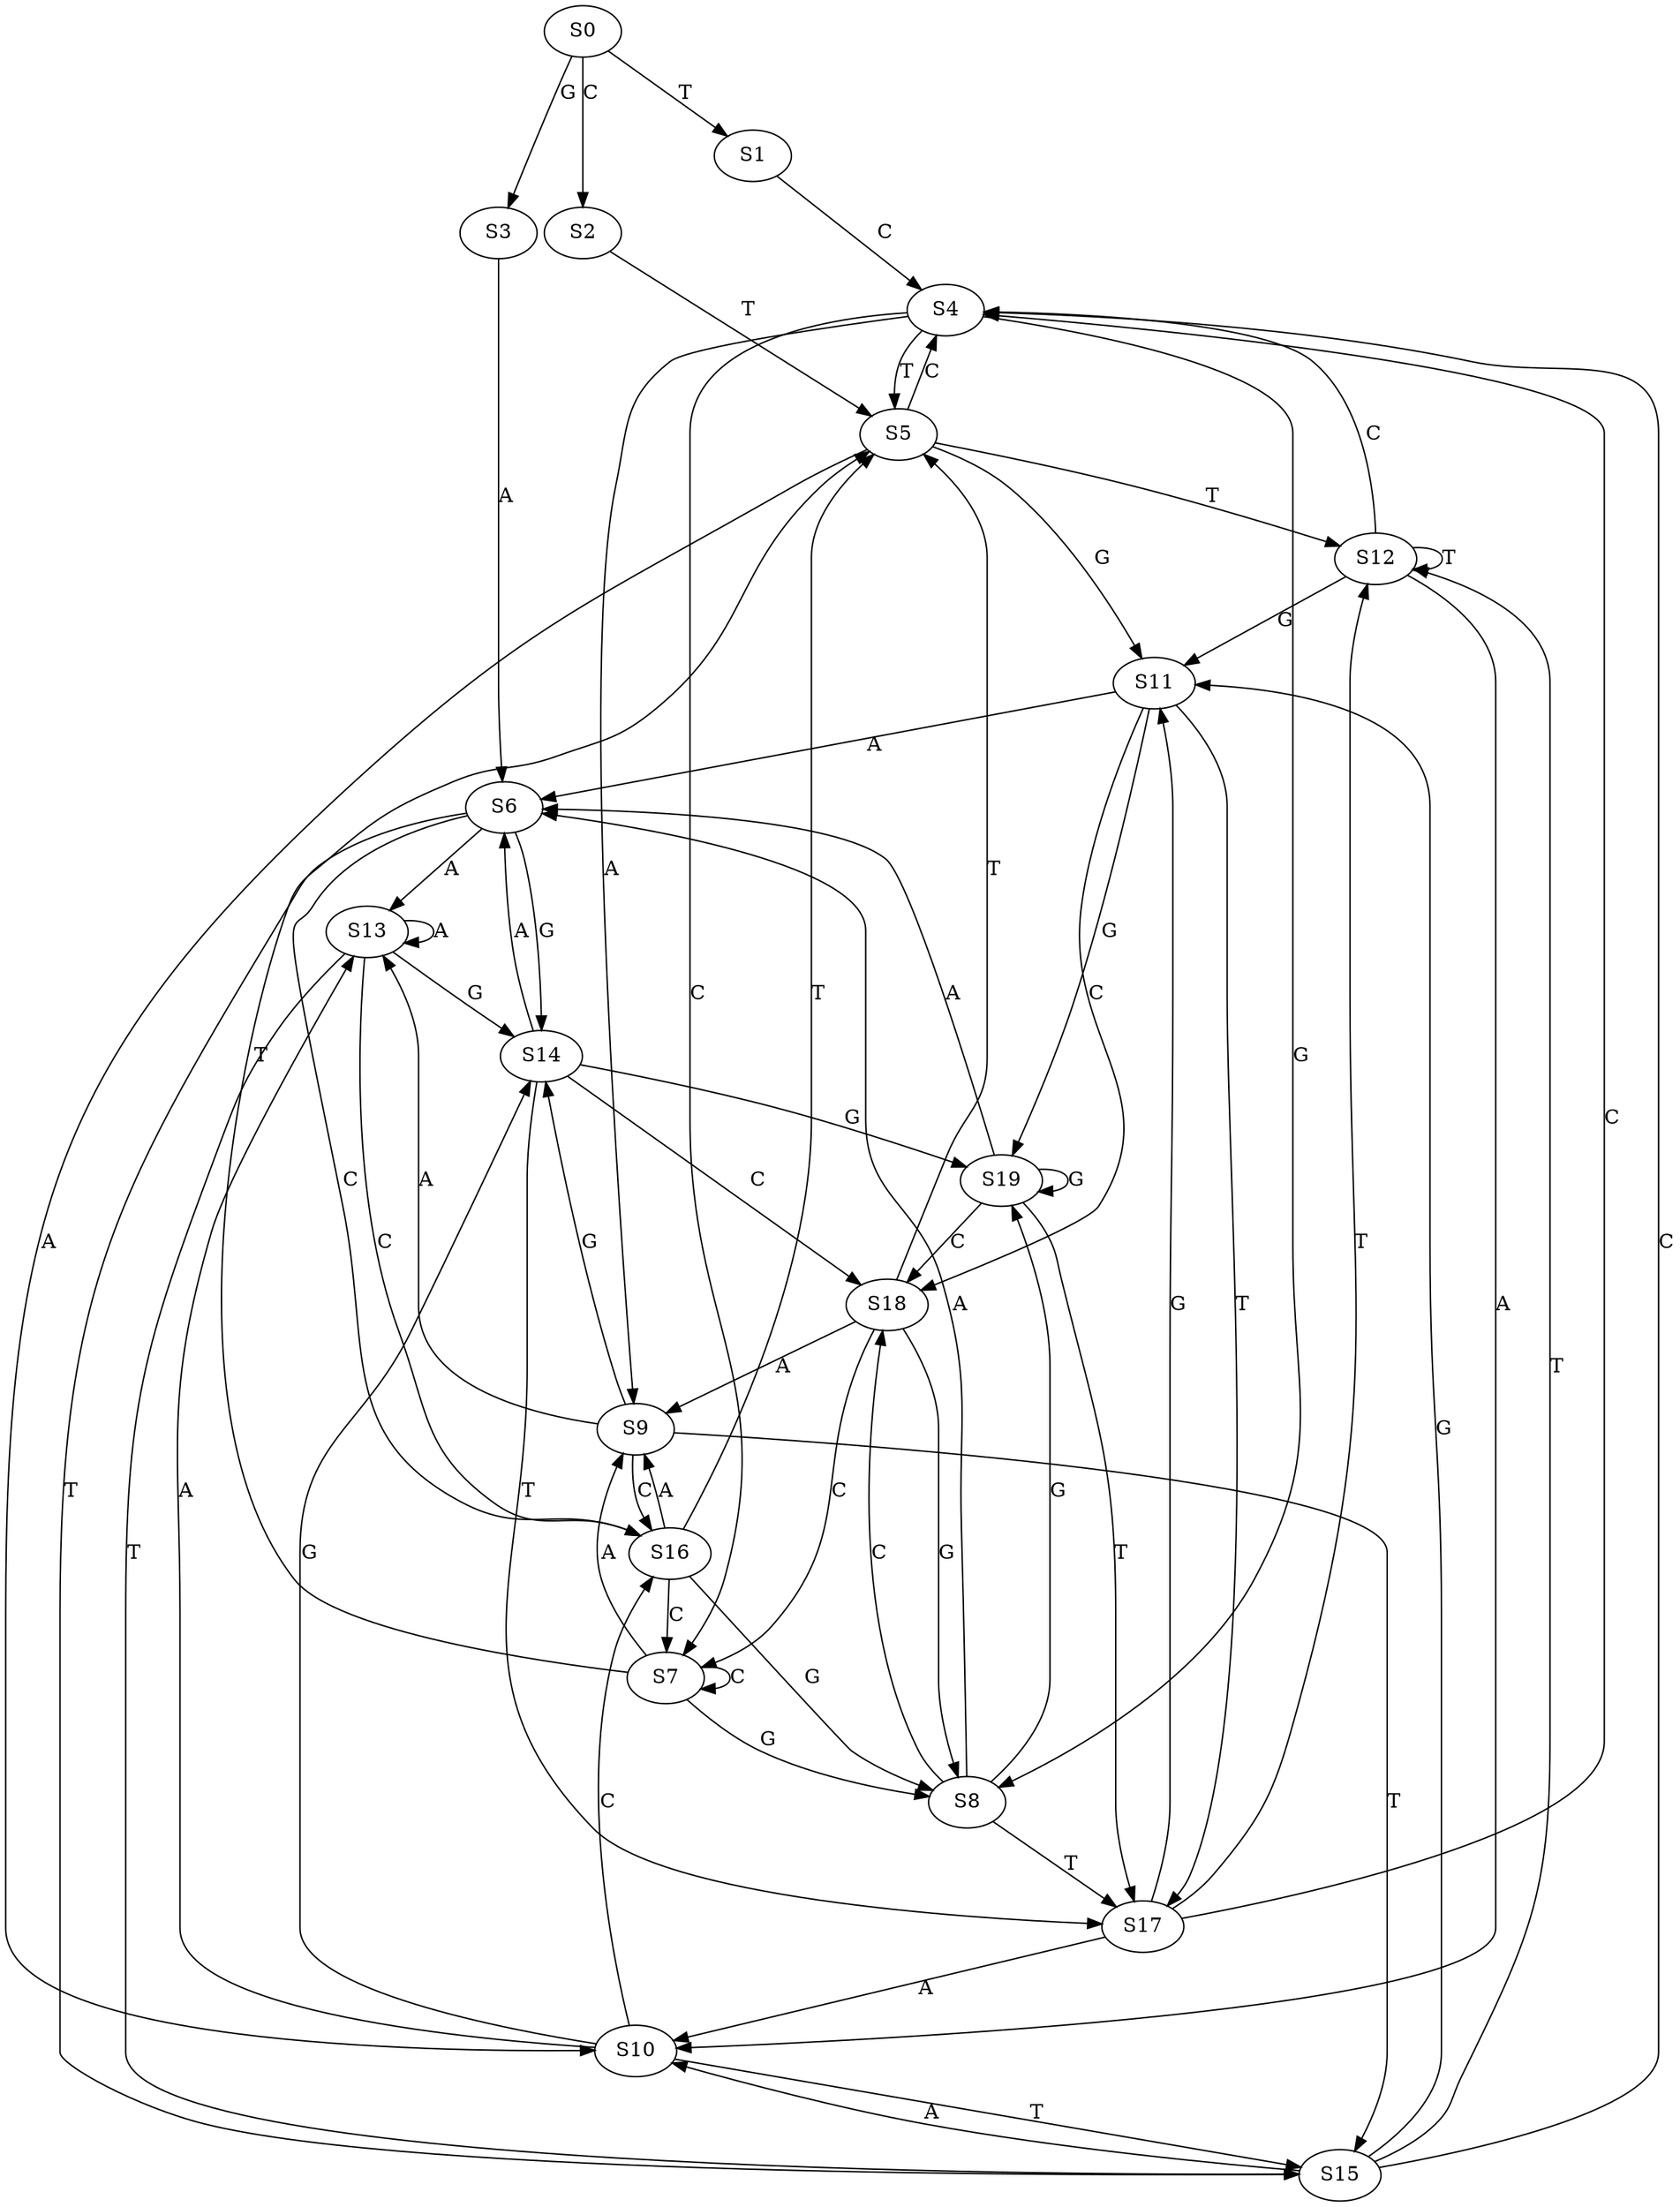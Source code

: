 strict digraph  {
	S0 -> S1 [ label = T ];
	S0 -> S2 [ label = C ];
	S0 -> S3 [ label = G ];
	S1 -> S4 [ label = C ];
	S2 -> S5 [ label = T ];
	S3 -> S6 [ label = A ];
	S4 -> S7 [ label = C ];
	S4 -> S8 [ label = G ];
	S4 -> S5 [ label = T ];
	S4 -> S9 [ label = A ];
	S5 -> S10 [ label = A ];
	S5 -> S4 [ label = C ];
	S5 -> S11 [ label = G ];
	S5 -> S12 [ label = T ];
	S6 -> S13 [ label = A ];
	S6 -> S14 [ label = G ];
	S6 -> S15 [ label = T ];
	S6 -> S16 [ label = C ];
	S7 -> S8 [ label = G ];
	S7 -> S9 [ label = A ];
	S7 -> S7 [ label = C ];
	S7 -> S5 [ label = T ];
	S8 -> S17 [ label = T ];
	S8 -> S18 [ label = C ];
	S8 -> S19 [ label = G ];
	S8 -> S6 [ label = A ];
	S9 -> S14 [ label = G ];
	S9 -> S16 [ label = C ];
	S9 -> S13 [ label = A ];
	S9 -> S15 [ label = T ];
	S10 -> S14 [ label = G ];
	S10 -> S15 [ label = T ];
	S10 -> S13 [ label = A ];
	S10 -> S16 [ label = C ];
	S11 -> S19 [ label = G ];
	S11 -> S18 [ label = C ];
	S11 -> S17 [ label = T ];
	S11 -> S6 [ label = A ];
	S12 -> S4 [ label = C ];
	S12 -> S11 [ label = G ];
	S12 -> S12 [ label = T ];
	S12 -> S10 [ label = A ];
	S13 -> S16 [ label = C ];
	S13 -> S13 [ label = A ];
	S13 -> S14 [ label = G ];
	S13 -> S15 [ label = T ];
	S14 -> S6 [ label = A ];
	S14 -> S18 [ label = C ];
	S14 -> S17 [ label = T ];
	S14 -> S19 [ label = G ];
	S15 -> S4 [ label = C ];
	S15 -> S11 [ label = G ];
	S15 -> S10 [ label = A ];
	S15 -> S12 [ label = T ];
	S16 -> S8 [ label = G ];
	S16 -> S7 [ label = C ];
	S16 -> S9 [ label = A ];
	S16 -> S5 [ label = T ];
	S17 -> S10 [ label = A ];
	S17 -> S12 [ label = T ];
	S17 -> S4 [ label = C ];
	S17 -> S11 [ label = G ];
	S18 -> S8 [ label = G ];
	S18 -> S5 [ label = T ];
	S18 -> S7 [ label = C ];
	S18 -> S9 [ label = A ];
	S19 -> S18 [ label = C ];
	S19 -> S19 [ label = G ];
	S19 -> S17 [ label = T ];
	S19 -> S6 [ label = A ];
}
